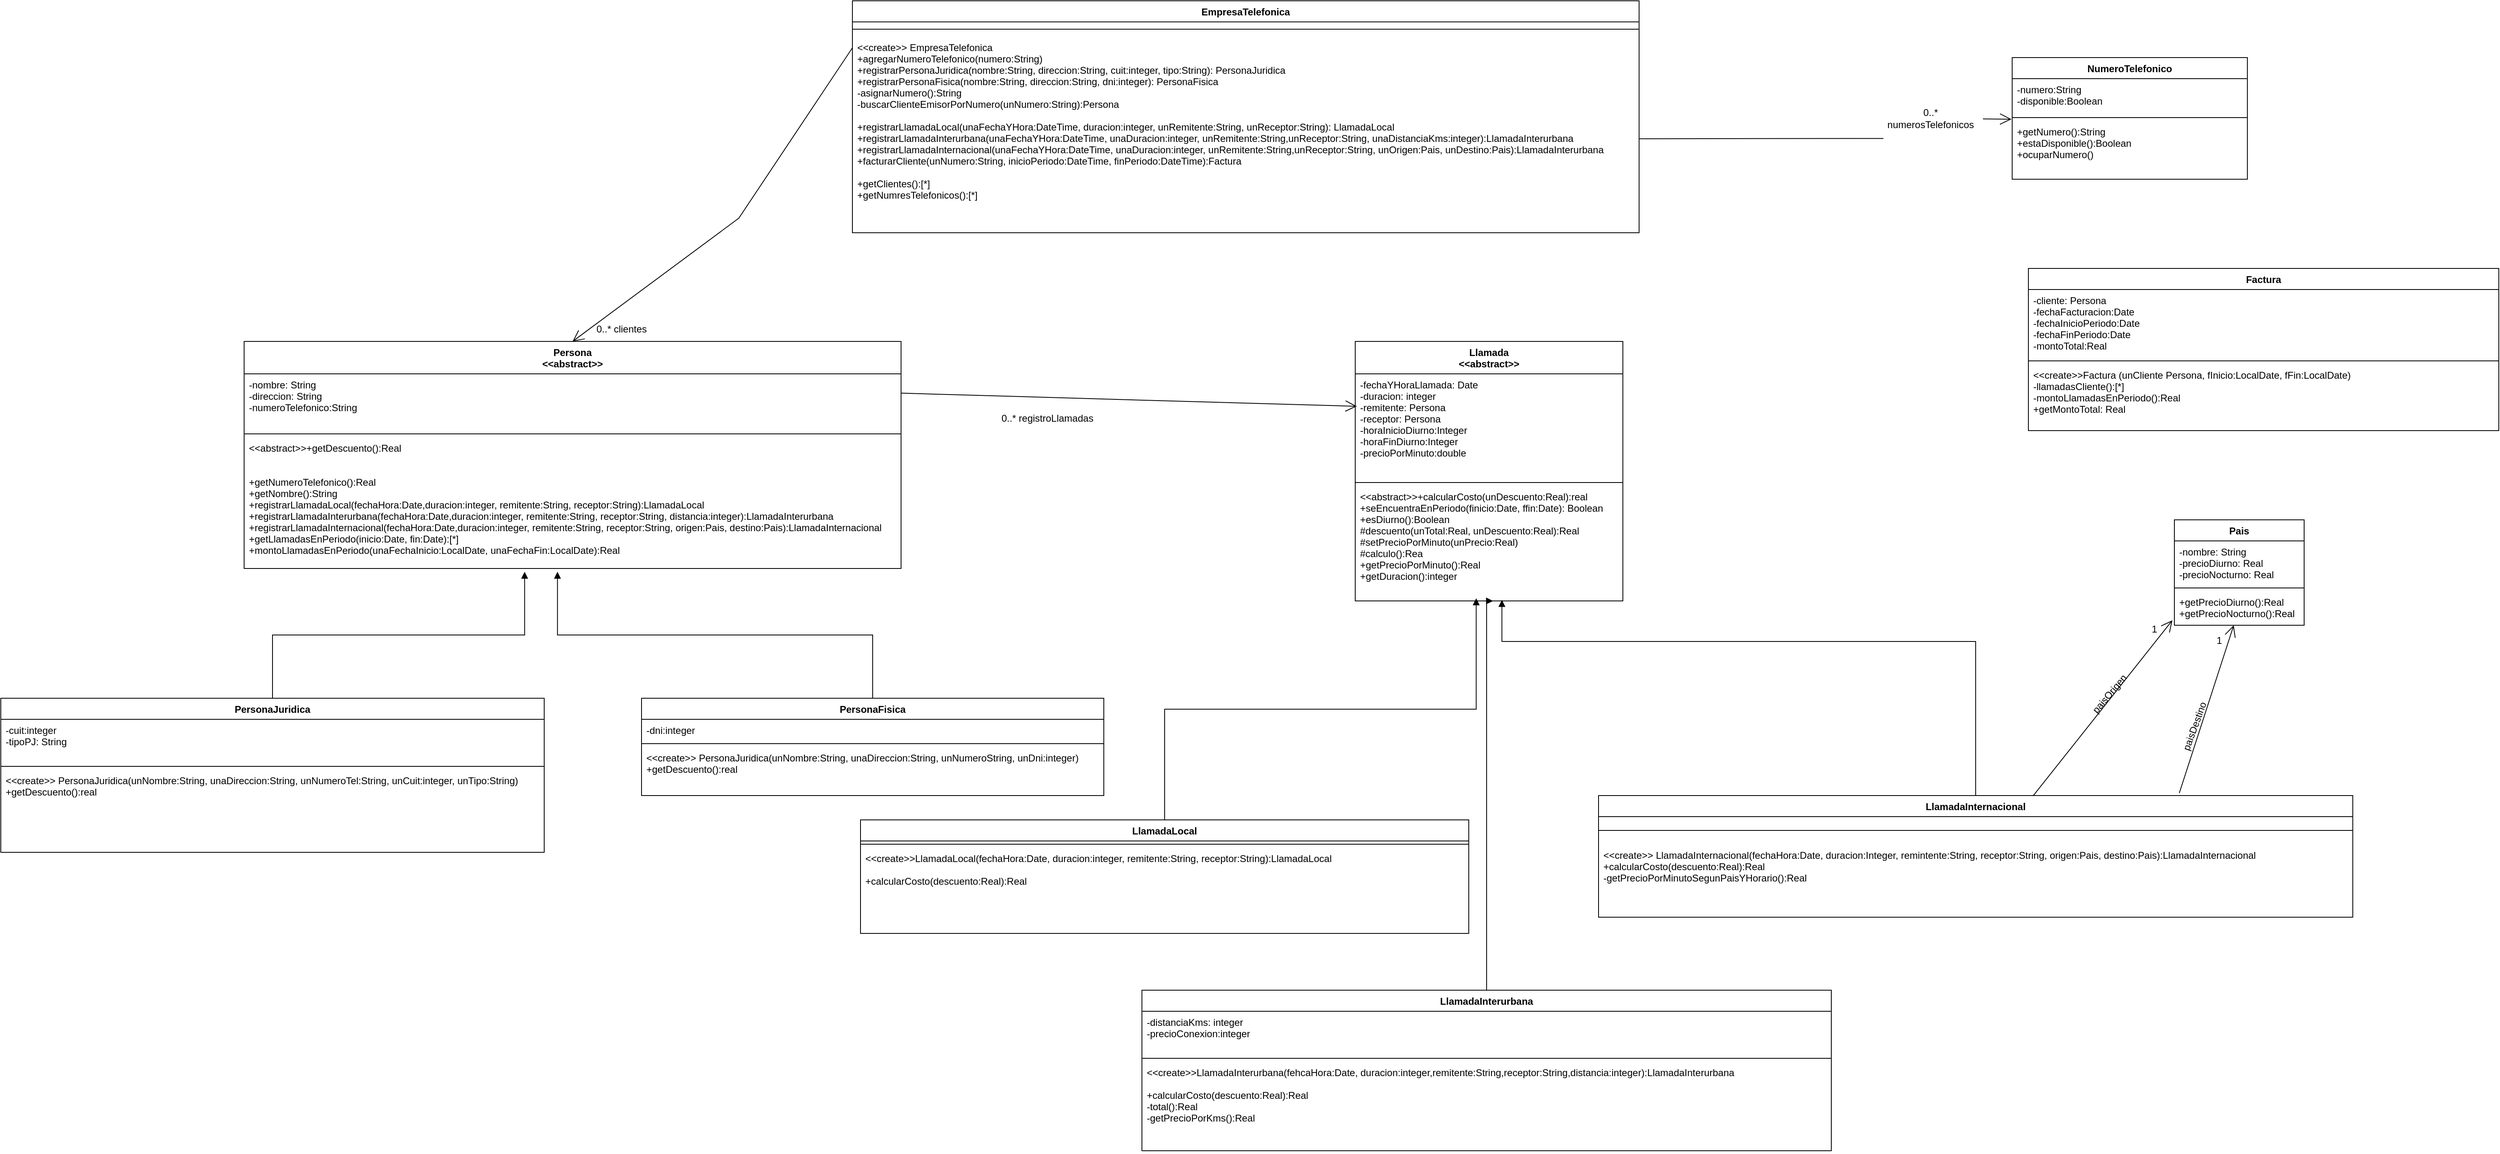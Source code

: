 <mxfile version="20.8.20" type="device"><diagram name="Página-1" id="1LssZV86cXGZ-2HQaKjp"><mxGraphModel dx="2796" dy="2096" grid="1" gridSize="10" guides="1" tooltips="1" connect="1" arrows="1" fold="1" page="1" pageScale="1" pageWidth="827" pageHeight="1169" math="0" shadow="0"><root><mxCell id="0"/><mxCell id="1" parent="0"/><mxCell id="ZTQVud0kmikCpPlMzOnT-1" value="EmpresaTelefonica" style="swimlane;fontStyle=1;align=center;verticalAlign=top;childLayout=stackLayout;horizontal=1;startSize=26;horizontalStack=0;resizeParent=1;resizeParentMax=0;resizeLast=0;collapsible=1;marginBottom=0;" parent="1" vertex="1"><mxGeometry x="260" y="-180" width="970" height="286" as="geometry"/></mxCell><mxCell id="ZTQVud0kmikCpPlMzOnT-3" value="" style="line;strokeWidth=1;fillColor=none;align=left;verticalAlign=middle;spacingTop=-1;spacingLeft=3;spacingRight=3;rotatable=0;labelPosition=right;points=[];portConstraint=eastwest;strokeColor=inherit;" parent="ZTQVud0kmikCpPlMzOnT-1" vertex="1"><mxGeometry y="26" width="970" height="18" as="geometry"/></mxCell><mxCell id="ZTQVud0kmikCpPlMzOnT-4" value="&lt;&lt;create&gt;&gt; EmpresaTelefonica&#10;+agregarNumeroTelefonico(numero:String)&#10;+registrarPersonaJuridica(nombre:String, direccion:String, cuit:integer, tipo:String): PersonaJuridica&#10;+registrarPersonaFisica(nombre:String, direccion:String, dni:integer): PersonaFisica&#10;-asignarNumero():String&#10;-buscarClienteEmisorPorNumero(unNumero:String):Persona&#10;&#10;+registrarLlamadaLocal(unaFechaYHora:DateTime, duracion:integer, unRemitente:String, unReceptor:String): LlamadaLocal&#10;+registrarLlamadaInterurbana(unaFechaYHora:DateTime, unaDuracion:integer, unRemitente:String,unReceptor:String, unaDistanciaKms:integer):LlamadaInterurbana&#10;+registrarLlamadaInternacional(unaFechaYHora:DateTime, unaDuracion:integer, unRemitente:String,unReceptor:String, unOrigen:Pais, unDestino:Pais):LlamadaInterurbana&#10;+facturarCliente(unNumero:String, inicioPeriodo:DateTime, finPeriodo:DateTime):Factura&#10;&#10;+getClientes():[*]&#10;+getNumresTelefonicos():[*]" style="text;strokeColor=none;fillColor=none;align=left;verticalAlign=top;spacingLeft=4;spacingRight=4;overflow=hidden;rotatable=0;points=[[0,0.5],[1,0.5]];portConstraint=eastwest;" parent="ZTQVud0kmikCpPlMzOnT-1" vertex="1"><mxGeometry y="44" width="970" height="242" as="geometry"/></mxCell><mxCell id="ZTQVud0kmikCpPlMzOnT-5" value="Persona&#10;&lt;&lt;abstract&gt;&gt;" style="swimlane;fontStyle=1;align=center;verticalAlign=top;childLayout=stackLayout;horizontal=1;startSize=40;horizontalStack=0;resizeParent=1;resizeParentMax=0;resizeLast=0;collapsible=1;marginBottom=0;" parent="1" vertex="1"><mxGeometry x="-490" y="240" width="810" height="280" as="geometry"/></mxCell><mxCell id="ZTQVud0kmikCpPlMzOnT-6" value="-nombre: String&#10;-direccion: String&#10;-numeroTelefonico:String" style="text;strokeColor=none;fillColor=none;align=left;verticalAlign=top;spacingLeft=4;spacingRight=4;overflow=hidden;rotatable=0;points=[[0,0.5],[1,0.5]];portConstraint=eastwest;" parent="ZTQVud0kmikCpPlMzOnT-5" vertex="1"><mxGeometry y="40" width="810" height="70" as="geometry"/></mxCell><mxCell id="ZTQVud0kmikCpPlMzOnT-7" value="" style="line;strokeWidth=1;fillColor=none;align=left;verticalAlign=middle;spacingTop=-1;spacingLeft=3;spacingRight=3;rotatable=0;labelPosition=right;points=[];portConstraint=eastwest;strokeColor=inherit;" parent="ZTQVud0kmikCpPlMzOnT-5" vertex="1"><mxGeometry y="110" width="810" height="8" as="geometry"/></mxCell><mxCell id="ZTQVud0kmikCpPlMzOnT-8" value="&lt;&lt;abstract&gt;&gt;+getDescuento():Real&#10;&#10;&#10;+getNumeroTelefonico():Real&#10;+getNombre():String&#10;+registrarLlamadaLocal(fechaHora:Date,duracion:integer, remitente:String, receptor:String):LlamadaLocal&#10;+registrarLlamadaInterurbana(fechaHora:Date,duracion:integer, remitente:String, receptor:String, distancia:integer):LlamadaInterurbana&#10;+registrarLlamadaInternacional(fechaHora:Date,duracion:integer, remitente:String, receptor:String, origen:Pais, destino:Pais):LlamadaInternacional&#10;+getLlamadasEnPeriodo(inicio:Date, fin:Date):[*]&#10;+montoLlamadasEnPeriodo(unaFechaInicio:LocalDate, unaFechaFin:LocalDate):Real" style="text;strokeColor=none;fillColor=none;align=left;verticalAlign=top;spacingLeft=4;spacingRight=4;overflow=hidden;rotatable=0;points=[[0,0.5],[1,0.5]];portConstraint=eastwest;" parent="ZTQVud0kmikCpPlMzOnT-5" vertex="1"><mxGeometry y="118" width="810" height="162" as="geometry"/></mxCell><mxCell id="ZTQVud0kmikCpPlMzOnT-11" value="0..* clientes" style="text;html=1;align=center;verticalAlign=middle;resizable=0;points=[];autosize=1;strokeColor=none;fillColor=none;" parent="1" vertex="1"><mxGeometry x="-70" y="210" width="90" height="30" as="geometry"/></mxCell><mxCell id="ZTQVud0kmikCpPlMzOnT-12" value="" style="endArrow=open;endFill=1;endSize=12;html=1;rounded=0;exitX=0;exitY=0.5;exitDx=0;exitDy=0;entryX=0.5;entryY=0;entryDx=0;entryDy=0;" parent="1" target="ZTQVud0kmikCpPlMzOnT-5" edge="1"><mxGeometry width="160" relative="1" as="geometry"><mxPoint x="260" y="-122.0" as="sourcePoint"/><mxPoint x="490" y="280" as="targetPoint"/><Array as="points"><mxPoint x="120" y="88"/></Array></mxGeometry></mxCell><mxCell id="ZTQVud0kmikCpPlMzOnT-13" value="Llamada&#10;&lt;&lt;abstract&gt;&gt;" style="swimlane;fontStyle=1;align=center;verticalAlign=top;childLayout=stackLayout;horizontal=1;startSize=40;horizontalStack=0;resizeParent=1;resizeParentMax=0;resizeLast=0;collapsible=1;marginBottom=0;" parent="1" vertex="1"><mxGeometry x="880" y="240" width="330" height="320" as="geometry"/></mxCell><mxCell id="ZTQVud0kmikCpPlMzOnT-14" value="-fechaYHoraLlamada: Date&#10;-duracion: integer&#10;-remitente: Persona&#10;-receptor: Persona&#10;-horaInicioDiurno:Integer&#10;-horaFinDiurno:Integer&#10;-precioPorMinuto:double" style="text;strokeColor=none;fillColor=none;align=left;verticalAlign=top;spacingLeft=4;spacingRight=4;overflow=hidden;rotatable=0;points=[[0,0.5],[1,0.5]];portConstraint=eastwest;" parent="ZTQVud0kmikCpPlMzOnT-13" vertex="1"><mxGeometry y="40" width="330" height="130" as="geometry"/></mxCell><mxCell id="ZTQVud0kmikCpPlMzOnT-15" value="" style="line;strokeWidth=1;fillColor=none;align=left;verticalAlign=middle;spacingTop=-1;spacingLeft=3;spacingRight=3;rotatable=0;labelPosition=right;points=[];portConstraint=eastwest;strokeColor=inherit;" parent="ZTQVud0kmikCpPlMzOnT-13" vertex="1"><mxGeometry y="170" width="330" height="8" as="geometry"/></mxCell><mxCell id="ZTQVud0kmikCpPlMzOnT-16" value="&lt;&lt;abstract&gt;&gt;+calcularCosto(unDescuento:Real):real&#10;+seEncuentraEnPeriodo(finicio:Date, ffin:Date): Boolean&#10;+esDiurno():Boolean&#10;#descuento(unTotal:Real, unDescuento:Real):Real&#10;#setPrecioPorMinuto(unPrecio:Real)&#10;#calculo():Rea&#10;+getPrecioPorMinuto():Real&#10;+getDuracion():integer" style="text;strokeColor=none;fillColor=none;align=left;verticalAlign=top;spacingLeft=4;spacingRight=4;overflow=hidden;rotatable=0;points=[[0,0.5],[1,0.5]];portConstraint=eastwest;" parent="ZTQVud0kmikCpPlMzOnT-13" vertex="1"><mxGeometry y="178" width="330" height="142" as="geometry"/></mxCell><mxCell id="ZTQVud0kmikCpPlMzOnT-17" value="" style="endArrow=open;endFill=1;endSize=12;html=1;rounded=0;exitX=1;exitY=0.34;exitDx=0;exitDy=0;exitPerimeter=0;entryX=0.006;entryY=0.308;entryDx=0;entryDy=0;entryPerimeter=0;" parent="1" source="ZTQVud0kmikCpPlMzOnT-6" target="ZTQVud0kmikCpPlMzOnT-14" edge="1"><mxGeometry width="160" relative="1" as="geometry"><mxPoint x="330" y="510" as="sourcePoint"/><mxPoint x="871" y="378" as="targetPoint"/></mxGeometry></mxCell><mxCell id="ZTQVud0kmikCpPlMzOnT-18" value="0..* registroLlamadas" style="text;html=1;align=center;verticalAlign=middle;resizable=0;points=[];autosize=1;strokeColor=none;fillColor=none;" parent="1" vertex="1"><mxGeometry x="430" y="320" width="140" height="30" as="geometry"/></mxCell><mxCell id="ZTQVud0kmikCpPlMzOnT-19" value="PersonaJuridica" style="swimlane;fontStyle=1;align=center;verticalAlign=top;childLayout=stackLayout;horizontal=1;startSize=26;horizontalStack=0;resizeParent=1;resizeParentMax=0;resizeLast=0;collapsible=1;marginBottom=0;" parent="1" vertex="1"><mxGeometry x="-790" y="680" width="670" height="190" as="geometry"/></mxCell><mxCell id="ZTQVud0kmikCpPlMzOnT-20" value="-cuit:integer&#10;-tipoPJ: String" style="text;strokeColor=none;fillColor=none;align=left;verticalAlign=top;spacingLeft=4;spacingRight=4;overflow=hidden;rotatable=0;points=[[0,0.5],[1,0.5]];portConstraint=eastwest;" parent="ZTQVud0kmikCpPlMzOnT-19" vertex="1"><mxGeometry y="26" width="670" height="54" as="geometry"/></mxCell><mxCell id="ZTQVud0kmikCpPlMzOnT-21" value="" style="line;strokeWidth=1;fillColor=none;align=left;verticalAlign=middle;spacingTop=-1;spacingLeft=3;spacingRight=3;rotatable=0;labelPosition=right;points=[];portConstraint=eastwest;strokeColor=inherit;" parent="ZTQVud0kmikCpPlMzOnT-19" vertex="1"><mxGeometry y="80" width="670" height="8" as="geometry"/></mxCell><mxCell id="ZTQVud0kmikCpPlMzOnT-22" value="&lt;&lt;create&gt;&gt; PersonaJuridica(unNombre:String, unaDireccion:String, unNumeroTel:String, unCuit:integer, unTipo:String)&#10;+getDescuento():real" style="text;strokeColor=none;fillColor=none;align=left;verticalAlign=top;spacingLeft=4;spacingRight=4;overflow=hidden;rotatable=0;points=[[0,0.5],[1,0.5]];portConstraint=eastwest;" parent="ZTQVud0kmikCpPlMzOnT-19" vertex="1"><mxGeometry y="88" width="670" height="102" as="geometry"/></mxCell><mxCell id="ZTQVud0kmikCpPlMzOnT-23" value="PersonaFisica&#10;" style="swimlane;fontStyle=1;align=center;verticalAlign=top;childLayout=stackLayout;horizontal=1;startSize=26;horizontalStack=0;resizeParent=1;resizeParentMax=0;resizeLast=0;collapsible=1;marginBottom=0;" parent="1" vertex="1"><mxGeometry y="680" width="570" height="120" as="geometry"/></mxCell><mxCell id="ZTQVud0kmikCpPlMzOnT-24" value="-dni:integer" style="text;strokeColor=none;fillColor=none;align=left;verticalAlign=top;spacingLeft=4;spacingRight=4;overflow=hidden;rotatable=0;points=[[0,0.5],[1,0.5]];portConstraint=eastwest;" parent="ZTQVud0kmikCpPlMzOnT-23" vertex="1"><mxGeometry y="26" width="570" height="26" as="geometry"/></mxCell><mxCell id="ZTQVud0kmikCpPlMzOnT-25" value="" style="line;strokeWidth=1;fillColor=none;align=left;verticalAlign=middle;spacingTop=-1;spacingLeft=3;spacingRight=3;rotatable=0;labelPosition=right;points=[];portConstraint=eastwest;strokeColor=inherit;" parent="ZTQVud0kmikCpPlMzOnT-23" vertex="1"><mxGeometry y="52" width="570" height="8" as="geometry"/></mxCell><mxCell id="ZTQVud0kmikCpPlMzOnT-26" value="&lt;&lt;create&gt;&gt; PersonaJuridica(unNombre:String, unaDireccion:String, unNumeroString, unDni:integer)&#10;+getDescuento():real" style="text;strokeColor=none;fillColor=none;align=left;verticalAlign=top;spacingLeft=4;spacingRight=4;overflow=hidden;rotatable=0;points=[[0,0.5],[1,0.5]];portConstraint=eastwest;" parent="ZTQVud0kmikCpPlMzOnT-23" vertex="1"><mxGeometry y="60" width="570" height="60" as="geometry"/></mxCell><mxCell id="ZTQVud0kmikCpPlMzOnT-27" value="" style="html=1;verticalAlign=bottom;endArrow=block;edgeStyle=elbowEdgeStyle;elbow=vertical;curved=0;rounded=0;exitX=0.5;exitY=0;exitDx=0;exitDy=0;entryX=0.427;entryY=1.025;entryDx=0;entryDy=0;entryPerimeter=0;" parent="1" source="ZTQVud0kmikCpPlMzOnT-19" target="ZTQVud0kmikCpPlMzOnT-8" edge="1"><mxGeometry width="80" relative="1" as="geometry"><mxPoint x="190" y="510" as="sourcePoint"/><mxPoint x="270" y="510" as="targetPoint"/></mxGeometry></mxCell><mxCell id="ZTQVud0kmikCpPlMzOnT-28" value="" style="html=1;verticalAlign=bottom;endArrow=block;edgeStyle=elbowEdgeStyle;elbow=vertical;curved=0;rounded=0;exitX=0.5;exitY=0;exitDx=0;exitDy=0;entryX=0.477;entryY=1.025;entryDx=0;entryDy=0;entryPerimeter=0;" parent="1" source="ZTQVud0kmikCpPlMzOnT-23" target="ZTQVud0kmikCpPlMzOnT-8" edge="1"><mxGeometry width="80" relative="1" as="geometry"><mxPoint x="190" y="510" as="sourcePoint"/><mxPoint x="270" y="510" as="targetPoint"/></mxGeometry></mxCell><mxCell id="ZTQVud0kmikCpPlMzOnT-29" value="LlamadaLocal" style="swimlane;fontStyle=1;align=center;verticalAlign=top;childLayout=stackLayout;horizontal=1;startSize=26;horizontalStack=0;resizeParent=1;resizeParentMax=0;resizeLast=0;collapsible=1;marginBottom=0;" parent="1" vertex="1"><mxGeometry x="270" y="830" width="750" height="140" as="geometry"/></mxCell><mxCell id="ZTQVud0kmikCpPlMzOnT-31" value="" style="line;strokeWidth=1;fillColor=none;align=left;verticalAlign=middle;spacingTop=-1;spacingLeft=3;spacingRight=3;rotatable=0;labelPosition=right;points=[];portConstraint=eastwest;strokeColor=inherit;" parent="ZTQVud0kmikCpPlMzOnT-29" vertex="1"><mxGeometry y="26" width="750" height="8" as="geometry"/></mxCell><mxCell id="ZTQVud0kmikCpPlMzOnT-32" value="&lt;&lt;create&gt;&gt;LlamadaLocal(fechaHora:Date, duracion:integer, remitente:String, receptor:String):LlamadaLocal&#10;&#10;+calcularCosto(descuento:Real):Real" style="text;strokeColor=none;fillColor=none;align=left;verticalAlign=top;spacingLeft=4;spacingRight=4;overflow=hidden;rotatable=0;points=[[0,0.5],[1,0.5]];portConstraint=eastwest;" parent="ZTQVud0kmikCpPlMzOnT-29" vertex="1"><mxGeometry y="34" width="750" height="106" as="geometry"/></mxCell><mxCell id="ZTQVud0kmikCpPlMzOnT-34" value="LlamadaInterurbana" style="swimlane;fontStyle=1;align=center;verticalAlign=top;childLayout=stackLayout;horizontal=1;startSize=26;horizontalStack=0;resizeParent=1;resizeParentMax=0;resizeLast=0;collapsible=1;marginBottom=0;" parent="1" vertex="1"><mxGeometry x="617" y="1040" width="850" height="198" as="geometry"/></mxCell><mxCell id="ZTQVud0kmikCpPlMzOnT-35" value="-distanciaKms: integer&#10;-precioConexion:integer" style="text;strokeColor=none;fillColor=none;align=left;verticalAlign=top;spacingLeft=4;spacingRight=4;overflow=hidden;rotatable=0;points=[[0,0.5],[1,0.5]];portConstraint=eastwest;" parent="ZTQVud0kmikCpPlMzOnT-34" vertex="1"><mxGeometry y="26" width="850" height="54" as="geometry"/></mxCell><mxCell id="ZTQVud0kmikCpPlMzOnT-36" value="" style="line;strokeWidth=1;fillColor=none;align=left;verticalAlign=middle;spacingTop=-1;spacingLeft=3;spacingRight=3;rotatable=0;labelPosition=right;points=[];portConstraint=eastwest;strokeColor=inherit;" parent="ZTQVud0kmikCpPlMzOnT-34" vertex="1"><mxGeometry y="80" width="850" height="8" as="geometry"/></mxCell><mxCell id="ZTQVud0kmikCpPlMzOnT-37" value="&lt;&lt;create&gt;&gt;LlamadaInterurbana(fehcaHora:Date, duracion:integer,remitente:String,receptor:String,distancia:integer):LlamadaInterurbana&#10;&#10;+calcularCosto(descuento:Real):Real&#10;-total():Real&#10;-getPrecioPorKms():Real&#10;" style="text;strokeColor=none;fillColor=none;align=left;verticalAlign=top;spacingLeft=4;spacingRight=4;overflow=hidden;rotatable=0;points=[[0,0.5],[1,0.5]];portConstraint=eastwest;" parent="ZTQVud0kmikCpPlMzOnT-34" vertex="1"><mxGeometry y="88" width="850" height="110" as="geometry"/></mxCell><mxCell id="ZTQVud0kmikCpPlMzOnT-38" value="LlamadaInternacional" style="swimlane;fontStyle=1;align=center;verticalAlign=top;childLayout=stackLayout;horizontal=1;startSize=26;horizontalStack=0;resizeParent=1;resizeParentMax=0;resizeLast=0;collapsible=1;marginBottom=0;" parent="1" vertex="1"><mxGeometry x="1180" y="800" width="930" height="150" as="geometry"/></mxCell><mxCell id="ZTQVud0kmikCpPlMzOnT-40" value="" style="line;strokeWidth=1;fillColor=none;align=left;verticalAlign=middle;spacingTop=-1;spacingLeft=3;spacingRight=3;rotatable=0;labelPosition=right;points=[];portConstraint=eastwest;strokeColor=inherit;" parent="ZTQVud0kmikCpPlMzOnT-38" vertex="1"><mxGeometry y="26" width="930" height="34" as="geometry"/></mxCell><mxCell id="ZTQVud0kmikCpPlMzOnT-41" value="&lt;&lt;create&gt;&gt; LlamadaInternacional(fechaHora:Date, duracion:Integer, remintente:String, receptor:String, origen:Pais, destino:Pais):LlamadaInternacional&#10;+calcularCosto(descuento:Real):Real&#10;-getPrecioPorMinutoSegunPaisYHorario():Real" style="text;strokeColor=none;fillColor=none;align=left;verticalAlign=top;spacingLeft=4;spacingRight=4;overflow=hidden;rotatable=0;points=[[0,0.5],[1,0.5]];portConstraint=eastwest;" parent="ZTQVud0kmikCpPlMzOnT-38" vertex="1"><mxGeometry y="60" width="930" height="90" as="geometry"/></mxCell><mxCell id="ZTQVud0kmikCpPlMzOnT-42" value="" style="html=1;verticalAlign=bottom;endArrow=block;edgeStyle=elbowEdgeStyle;elbow=vertical;curved=0;rounded=0;entryX=0.452;entryY=0.977;entryDx=0;entryDy=0;entryPerimeter=0;exitX=0.5;exitY=0;exitDx=0;exitDy=0;" parent="1" source="ZTQVud0kmikCpPlMzOnT-29" target="ZTQVud0kmikCpPlMzOnT-16" edge="1"><mxGeometry width="80" relative="1" as="geometry"><mxPoint x="1060" y="690" as="sourcePoint"/><mxPoint x="1140" y="690" as="targetPoint"/></mxGeometry></mxCell><mxCell id="ZTQVud0kmikCpPlMzOnT-43" value="" style="html=1;verticalAlign=bottom;endArrow=block;edgeStyle=elbowEdgeStyle;elbow=vertical;curved=0;rounded=0;entryX=0.515;entryY=1;entryDx=0;entryDy=0;entryPerimeter=0;exitX=0.5;exitY=0;exitDx=0;exitDy=0;" parent="1" source="ZTQVud0kmikCpPlMzOnT-34" target="ZTQVud0kmikCpPlMzOnT-16" edge="1"><mxGeometry width="80" relative="1" as="geometry"><mxPoint x="1060" y="690" as="sourcePoint"/><mxPoint x="1140" y="690" as="targetPoint"/><Array as="points"><mxPoint x="1045" y="560"/><mxPoint x="1042" y="620"/><mxPoint x="1030" y="690"/><mxPoint x="1042" y="720"/></Array></mxGeometry></mxCell><mxCell id="ZTQVud0kmikCpPlMzOnT-44" value="" style="html=1;verticalAlign=bottom;endArrow=block;edgeStyle=elbowEdgeStyle;elbow=vertical;curved=0;rounded=0;exitX=0.5;exitY=0;exitDx=0;exitDy=0;entryX=0.548;entryY=0.991;entryDx=0;entryDy=0;entryPerimeter=0;" parent="1" source="ZTQVud0kmikCpPlMzOnT-38" target="ZTQVud0kmikCpPlMzOnT-16" edge="1"><mxGeometry width="80" relative="1" as="geometry"><mxPoint x="1060" y="690" as="sourcePoint"/><mxPoint x="1061" y="535" as="targetPoint"/><Array as="points"><mxPoint x="1130" y="610"/></Array></mxGeometry></mxCell><mxCell id="ZTQVud0kmikCpPlMzOnT-46" value="Pais" style="swimlane;fontStyle=1;align=center;verticalAlign=top;childLayout=stackLayout;horizontal=1;startSize=26;horizontalStack=0;resizeParent=1;resizeParentMax=0;resizeLast=0;collapsible=1;marginBottom=0;" parent="1" vertex="1"><mxGeometry x="1890" y="460" width="160" height="130" as="geometry"/></mxCell><mxCell id="ZTQVud0kmikCpPlMzOnT-47" value="-nombre: String&#10;-precioDiurno: Real&#10;-precioNocturno: Real" style="text;strokeColor=none;fillColor=none;align=left;verticalAlign=top;spacingLeft=4;spacingRight=4;overflow=hidden;rotatable=0;points=[[0,0.5],[1,0.5]];portConstraint=eastwest;" parent="ZTQVud0kmikCpPlMzOnT-46" vertex="1"><mxGeometry y="26" width="160" height="54" as="geometry"/></mxCell><mxCell id="ZTQVud0kmikCpPlMzOnT-48" value="" style="line;strokeWidth=1;fillColor=none;align=left;verticalAlign=middle;spacingTop=-1;spacingLeft=3;spacingRight=3;rotatable=0;labelPosition=right;points=[];portConstraint=eastwest;strokeColor=inherit;" parent="ZTQVud0kmikCpPlMzOnT-46" vertex="1"><mxGeometry y="80" width="160" height="8" as="geometry"/></mxCell><mxCell id="ZTQVud0kmikCpPlMzOnT-49" value="+getPrecioDiurno():Real&#10;+getPrecioNocturno():Real" style="text;strokeColor=none;fillColor=none;align=left;verticalAlign=top;spacingLeft=4;spacingRight=4;overflow=hidden;rotatable=0;points=[[0,0.5],[1,0.5]];portConstraint=eastwest;" parent="ZTQVud0kmikCpPlMzOnT-46" vertex="1"><mxGeometry y="88" width="160" height="42" as="geometry"/></mxCell><mxCell id="ZTQVud0kmikCpPlMzOnT-50" value="" style="endArrow=open;endFill=1;endSize=12;html=1;rounded=0;entryX=-0.015;entryY=0.854;entryDx=0;entryDy=0;entryPerimeter=0;exitX=0.576;exitY=0.004;exitDx=0;exitDy=0;exitPerimeter=0;" parent="1" source="ZTQVud0kmikCpPlMzOnT-38" target="ZTQVud0kmikCpPlMzOnT-49" edge="1"><mxGeometry width="160" relative="1" as="geometry"><mxPoint x="1570" y="660" as="sourcePoint"/><mxPoint x="1661" y="649" as="targetPoint"/></mxGeometry></mxCell><mxCell id="ZTQVud0kmikCpPlMzOnT-51" value="" style="endArrow=open;endFill=1;endSize=12;html=1;rounded=0;exitX=0.77;exitY=-0.021;exitDx=0;exitDy=0;exitPerimeter=0;" parent="1" source="ZTQVud0kmikCpPlMzOnT-38" target="ZTQVud0kmikCpPlMzOnT-49" edge="1"><mxGeometry width="160" relative="1" as="geometry"><mxPoint x="1820" y="790" as="sourcePoint"/><mxPoint x="1669" y="692.5" as="targetPoint"/></mxGeometry></mxCell><mxCell id="ZTQVud0kmikCpPlMzOnT-52" value="paisOrigen" style="text;html=1;align=center;verticalAlign=middle;resizable=0;points=[];autosize=1;strokeColor=none;fillColor=none;rotation=-50;" parent="1" vertex="1"><mxGeometry x="1770" y="660" width="80" height="30" as="geometry"/></mxCell><mxCell id="ZTQVud0kmikCpPlMzOnT-53" value="paisDestino" style="text;html=1;align=center;verticalAlign=middle;resizable=0;points=[];autosize=1;strokeColor=none;fillColor=none;rotation=-70;" parent="1" vertex="1"><mxGeometry x="1870" y="700" width="90" height="30" as="geometry"/></mxCell><mxCell id="ZTQVud0kmikCpPlMzOnT-54" value="1" style="text;html=1;align=center;verticalAlign=middle;resizable=0;points=[];autosize=1;strokeColor=none;fillColor=none;" parent="1" vertex="1"><mxGeometry x="1850" y="580" width="30" height="30" as="geometry"/></mxCell><mxCell id="ZTQVud0kmikCpPlMzOnT-55" value="1" style="text;html=1;align=center;verticalAlign=middle;resizable=0;points=[];autosize=1;strokeColor=none;fillColor=none;" parent="1" vertex="1"><mxGeometry x="1930" y="594" width="30" height="30" as="geometry"/></mxCell><mxCell id="N1x9HTTBLdOTACGGlkS4-1" value="Factura" style="swimlane;fontStyle=1;align=center;verticalAlign=top;childLayout=stackLayout;horizontal=1;startSize=26;horizontalStack=0;resizeParent=1;resizeParentMax=0;resizeLast=0;collapsible=1;marginBottom=0;" parent="1" vertex="1"><mxGeometry x="1710" y="150" width="580" height="200" as="geometry"/></mxCell><mxCell id="N1x9HTTBLdOTACGGlkS4-2" value="-cliente: Persona&#10;-fechaFacturacion:Date&#10;-fechaInicioPeriodo:Date&#10;-fechaFinPeriodo:Date&#10;-montoTotal:Real" style="text;strokeColor=none;fillColor=none;align=left;verticalAlign=top;spacingLeft=4;spacingRight=4;overflow=hidden;rotatable=0;points=[[0,0.5],[1,0.5]];portConstraint=eastwest;" parent="N1x9HTTBLdOTACGGlkS4-1" vertex="1"><mxGeometry y="26" width="580" height="84" as="geometry"/></mxCell><mxCell id="N1x9HTTBLdOTACGGlkS4-3" value="" style="line;strokeWidth=1;fillColor=none;align=left;verticalAlign=middle;spacingTop=-1;spacingLeft=3;spacingRight=3;rotatable=0;labelPosition=right;points=[];portConstraint=eastwest;strokeColor=inherit;" parent="N1x9HTTBLdOTACGGlkS4-1" vertex="1"><mxGeometry y="110" width="580" height="8" as="geometry"/></mxCell><mxCell id="N1x9HTTBLdOTACGGlkS4-4" value="&lt;&lt;create&gt;&gt;Factura (unCliente Persona, fInicio:LocalDate, fFin:LocalDate)&#10;-llamadasCliente():[*]&#10;-montoLlamadasEnPeriodo():Real&#10;+getMontoTotal: Real&#10;" style="text;strokeColor=none;fillColor=none;align=left;verticalAlign=top;spacingLeft=4;spacingRight=4;overflow=hidden;rotatable=0;points=[[0,0.5],[1,0.5]];portConstraint=eastwest;" parent="N1x9HTTBLdOTACGGlkS4-1" vertex="1"><mxGeometry y="118" width="580" height="82" as="geometry"/></mxCell><mxCell id="KcWcdVzUFVjdOlUCIs0y-1" value="NumeroTelefonico" style="swimlane;fontStyle=1;align=center;verticalAlign=top;childLayout=stackLayout;horizontal=1;startSize=26;horizontalStack=0;resizeParent=1;resizeParentMax=0;resizeLast=0;collapsible=1;marginBottom=0;" vertex="1" parent="1"><mxGeometry x="1690" y="-110" width="290" height="150" as="geometry"/></mxCell><mxCell id="KcWcdVzUFVjdOlUCIs0y-2" value="-numero:String&#10;-disponible:Boolean" style="text;strokeColor=none;fillColor=none;align=left;verticalAlign=top;spacingLeft=4;spacingRight=4;overflow=hidden;rotatable=0;points=[[0,0.5],[1,0.5]];portConstraint=eastwest;" vertex="1" parent="KcWcdVzUFVjdOlUCIs0y-1"><mxGeometry y="26" width="290" height="44" as="geometry"/></mxCell><mxCell id="KcWcdVzUFVjdOlUCIs0y-3" value="" style="line;strokeWidth=1;fillColor=none;align=left;verticalAlign=middle;spacingTop=-1;spacingLeft=3;spacingRight=3;rotatable=0;labelPosition=right;points=[];portConstraint=eastwest;strokeColor=inherit;" vertex="1" parent="KcWcdVzUFVjdOlUCIs0y-1"><mxGeometry y="70" width="290" height="8" as="geometry"/></mxCell><mxCell id="KcWcdVzUFVjdOlUCIs0y-4" value="+getNumero():String&#10;+estaDisponible():Boolean&#10;+ocuparNumero()" style="text;strokeColor=none;fillColor=none;align=left;verticalAlign=top;spacingLeft=4;spacingRight=4;overflow=hidden;rotatable=0;points=[[0,0.5],[1,0.5]];portConstraint=eastwest;" vertex="1" parent="KcWcdVzUFVjdOlUCIs0y-1"><mxGeometry y="78" width="290" height="72" as="geometry"/></mxCell><mxCell id="KcWcdVzUFVjdOlUCIs0y-5" value="" style="endArrow=open;endFill=1;endSize=12;html=1;rounded=0;entryX=-0.003;entryY=-0.028;entryDx=0;entryDy=0;entryPerimeter=0;startArrow=none;" edge="1" parent="1" source="KcWcdVzUFVjdOlUCIs0y-6" target="KcWcdVzUFVjdOlUCIs0y-4"><mxGeometry width="160" relative="1" as="geometry"><mxPoint x="1230" y="-20" as="sourcePoint"/><mxPoint x="1390" y="-20" as="targetPoint"/></mxGeometry></mxCell><mxCell id="KcWcdVzUFVjdOlUCIs0y-7" value="" style="endArrow=none;endFill=1;endSize=12;html=1;rounded=0;entryX=0.056;entryY=1.118;entryDx=0;entryDy=0;entryPerimeter=0;exitX=1;exitY=0.521;exitDx=0;exitDy=0;exitPerimeter=0;" edge="1" parent="1" source="ZTQVud0kmikCpPlMzOnT-4" target="KcWcdVzUFVjdOlUCIs0y-6"><mxGeometry width="160" relative="1" as="geometry"><mxPoint x="1230" y="-20" as="sourcePoint"/><mxPoint x="1706" y="-35" as="targetPoint"/></mxGeometry></mxCell><mxCell id="KcWcdVzUFVjdOlUCIs0y-6" value="0..*&lt;br&gt;numerosTelefonicos" style="text;html=1;align=center;verticalAlign=middle;resizable=0;points=[];autosize=1;strokeColor=none;fillColor=none;" vertex="1" parent="1"><mxGeometry x="1524" y="-55" width="130" height="40" as="geometry"/></mxCell></root></mxGraphModel></diagram></mxfile>